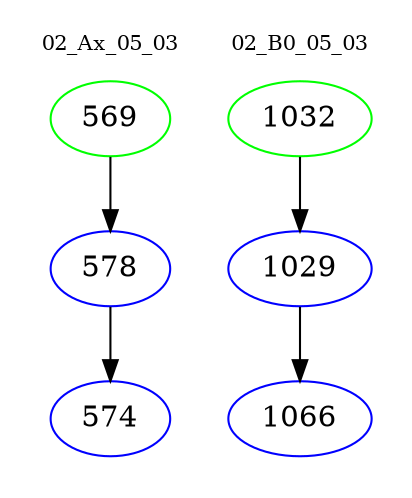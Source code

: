 digraph{
subgraph cluster_0 {
color = white
label = "02_Ax_05_03";
fontsize=10;
T0_569 [label="569", color="green"]
T0_569 -> T0_578 [color="black"]
T0_578 [label="578", color="blue"]
T0_578 -> T0_574 [color="black"]
T0_574 [label="574", color="blue"]
}
subgraph cluster_1 {
color = white
label = "02_B0_05_03";
fontsize=10;
T1_1032 [label="1032", color="green"]
T1_1032 -> T1_1029 [color="black"]
T1_1029 [label="1029", color="blue"]
T1_1029 -> T1_1066 [color="black"]
T1_1066 [label="1066", color="blue"]
}
}
